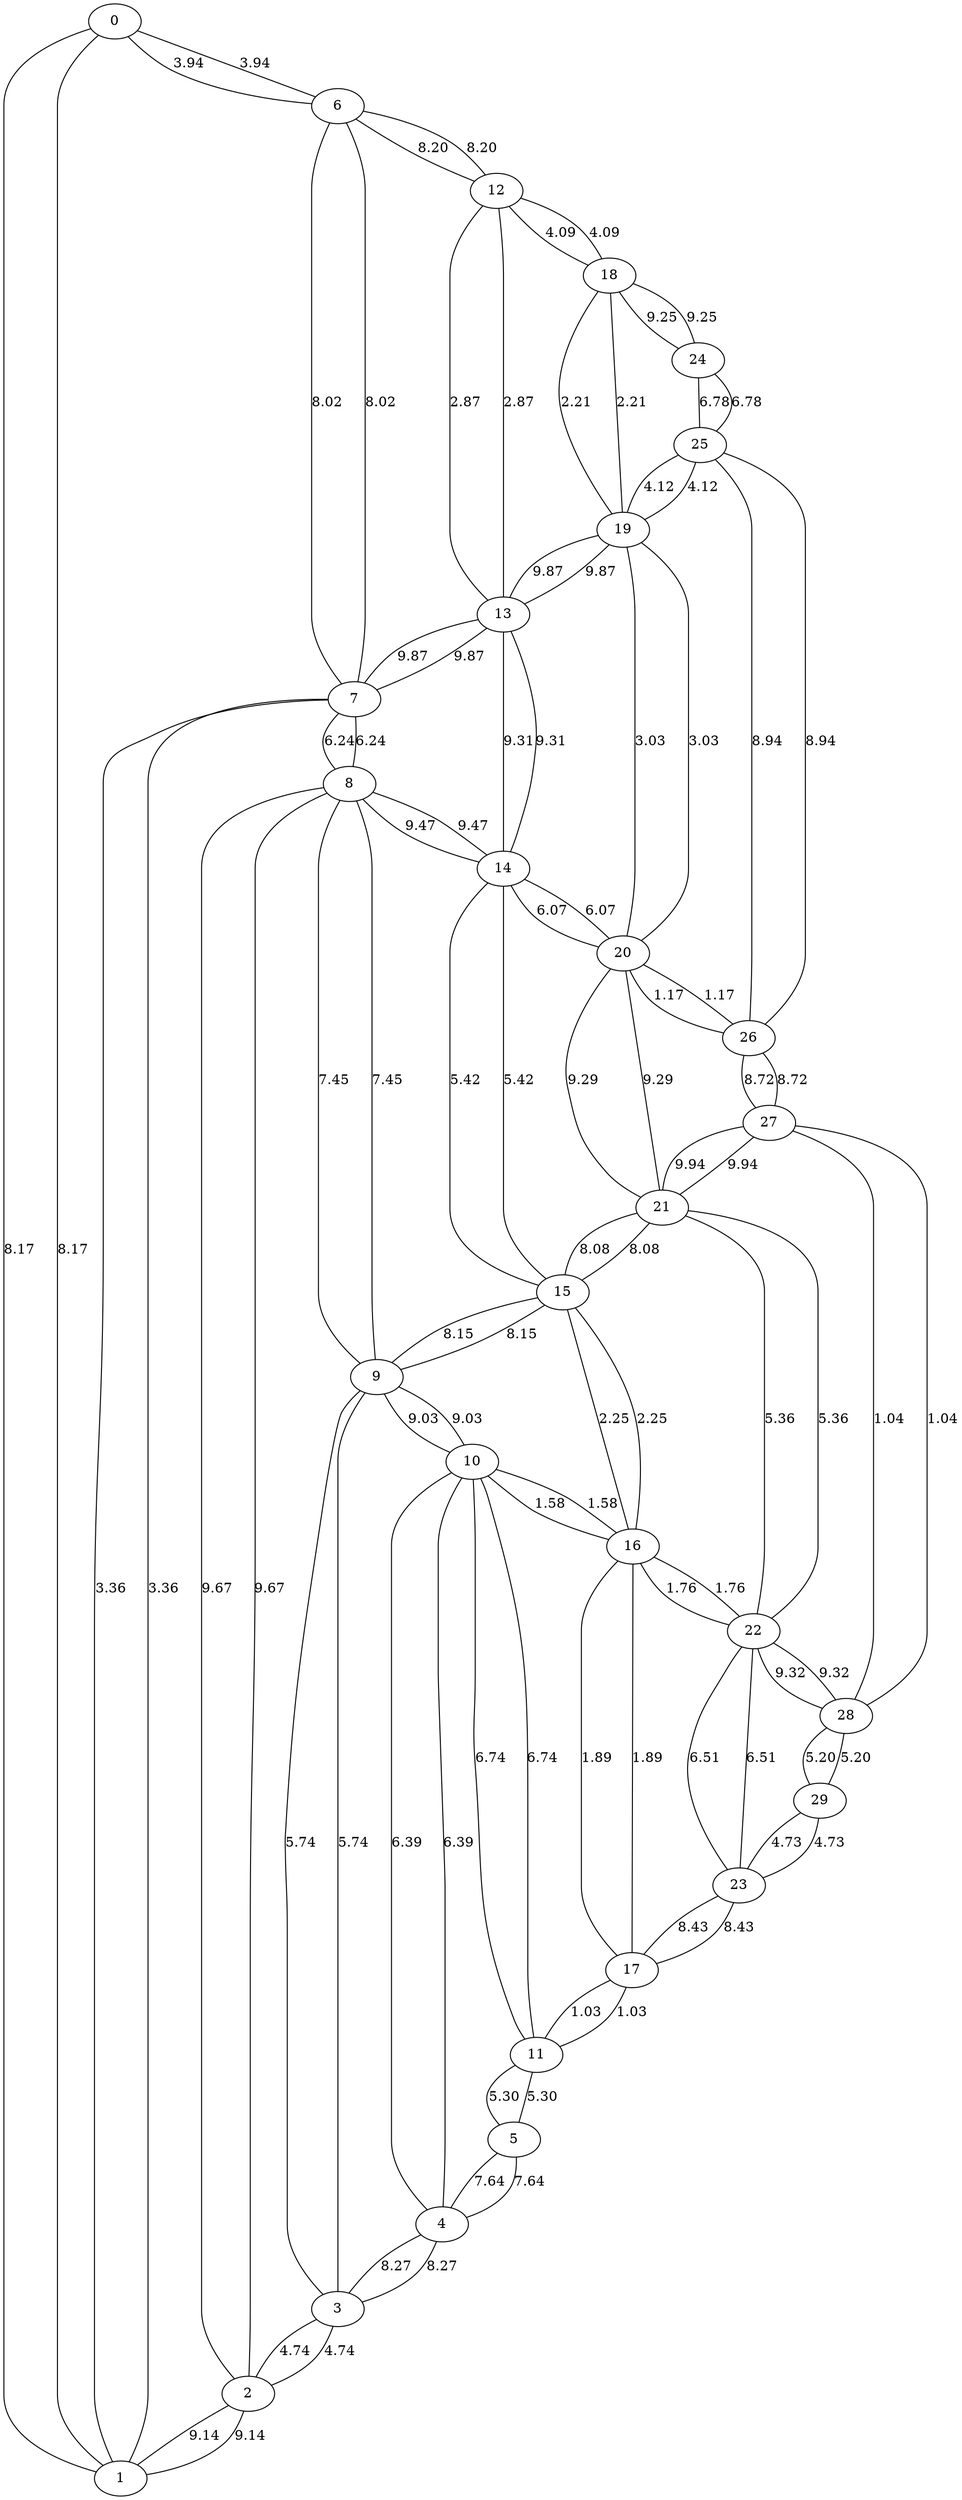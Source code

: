 graph sample {
0 -- 6 [label=3.94];
6 -- 0 [label=3.94];
0 -- 1 [label=8.17];
1 -- 0 [label=8.17];
1 -- 7 [label=3.36];
7 -- 1 [label=3.36];
1 -- 2 [label=9.14];
2 -- 1 [label=9.14];
2 -- 8 [label=9.67];
8 -- 2 [label=9.67];
2 -- 3 [label=4.74];
3 -- 2 [label=4.74];
3 -- 9 [label=5.74];
9 -- 3 [label=5.74];
3 -- 4 [label=8.27];
4 -- 3 [label=8.27];
4 -- 10 [label=6.39];
10 -- 4 [label=6.39];
4 -- 5 [label=7.64];
5 -- 4 [label=7.64];
5 -- 11 [label=5.30];
11 -- 5 [label=5.30];
6 -- 12 [label=8.20];
12 -- 6 [label=8.20];
6 -- 7 [label=8.02];
7 -- 6 [label=8.02];
7 -- 13 [label=9.87];
13 -- 7 [label=9.87];
7 -- 8 [label=6.24];
8 -- 7 [label=6.24];
8 -- 14 [label=9.47];
14 -- 8 [label=9.47];
8 -- 9 [label=7.45];
9 -- 8 [label=7.45];
9 -- 15 [label=8.15];
15 -- 9 [label=8.15];
9 -- 10 [label=9.03];
10 -- 9 [label=9.03];
10 -- 16 [label=1.58];
16 -- 10 [label=1.58];
10 -- 11 [label=6.74];
11 -- 10 [label=6.74];
11 -- 17 [label=1.03];
17 -- 11 [label=1.03];
12 -- 18 [label=4.09];
18 -- 12 [label=4.09];
12 -- 13 [label=2.87];
13 -- 12 [label=2.87];
13 -- 19 [label=9.87];
19 -- 13 [label=9.87];
13 -- 14 [label=9.31];
14 -- 13 [label=9.31];
14 -- 20 [label=6.07];
20 -- 14 [label=6.07];
14 -- 15 [label=5.42];
15 -- 14 [label=5.42];
15 -- 21 [label=8.08];
21 -- 15 [label=8.08];
15 -- 16 [label=2.25];
16 -- 15 [label=2.25];
16 -- 22 [label=1.76];
22 -- 16 [label=1.76];
16 -- 17 [label=1.89];
17 -- 16 [label=1.89];
17 -- 23 [label=8.43];
23 -- 17 [label=8.43];
18 -- 24 [label=9.25];
24 -- 18 [label=9.25];
18 -- 19 [label=2.21];
19 -- 18 [label=2.21];
19 -- 25 [label=4.12];
25 -- 19 [label=4.12];
19 -- 20 [label=3.03];
20 -- 19 [label=3.03];
20 -- 26 [label=1.17];
26 -- 20 [label=1.17];
20 -- 21 [label=9.29];
21 -- 20 [label=9.29];
21 -- 27 [label=9.94];
27 -- 21 [label=9.94];
21 -- 22 [label=5.36];
22 -- 21 [label=5.36];
22 -- 28 [label=9.32];
28 -- 22 [label=9.32];
22 -- 23 [label=6.51];
23 -- 22 [label=6.51];
23 -- 29 [label=4.73];
29 -- 23 [label=4.73];
24 -- 25 [label=6.78];
25 -- 24 [label=6.78];
25 -- 26 [label=8.94];
26 -- 25 [label=8.94];
26 -- 27 [label=8.72];
27 -- 26 [label=8.72];
27 -- 28 [label=1.04];
28 -- 27 [label=1.04];
28 -- 29 [label=5.20];
29 -- 28 [label=5.20];
}